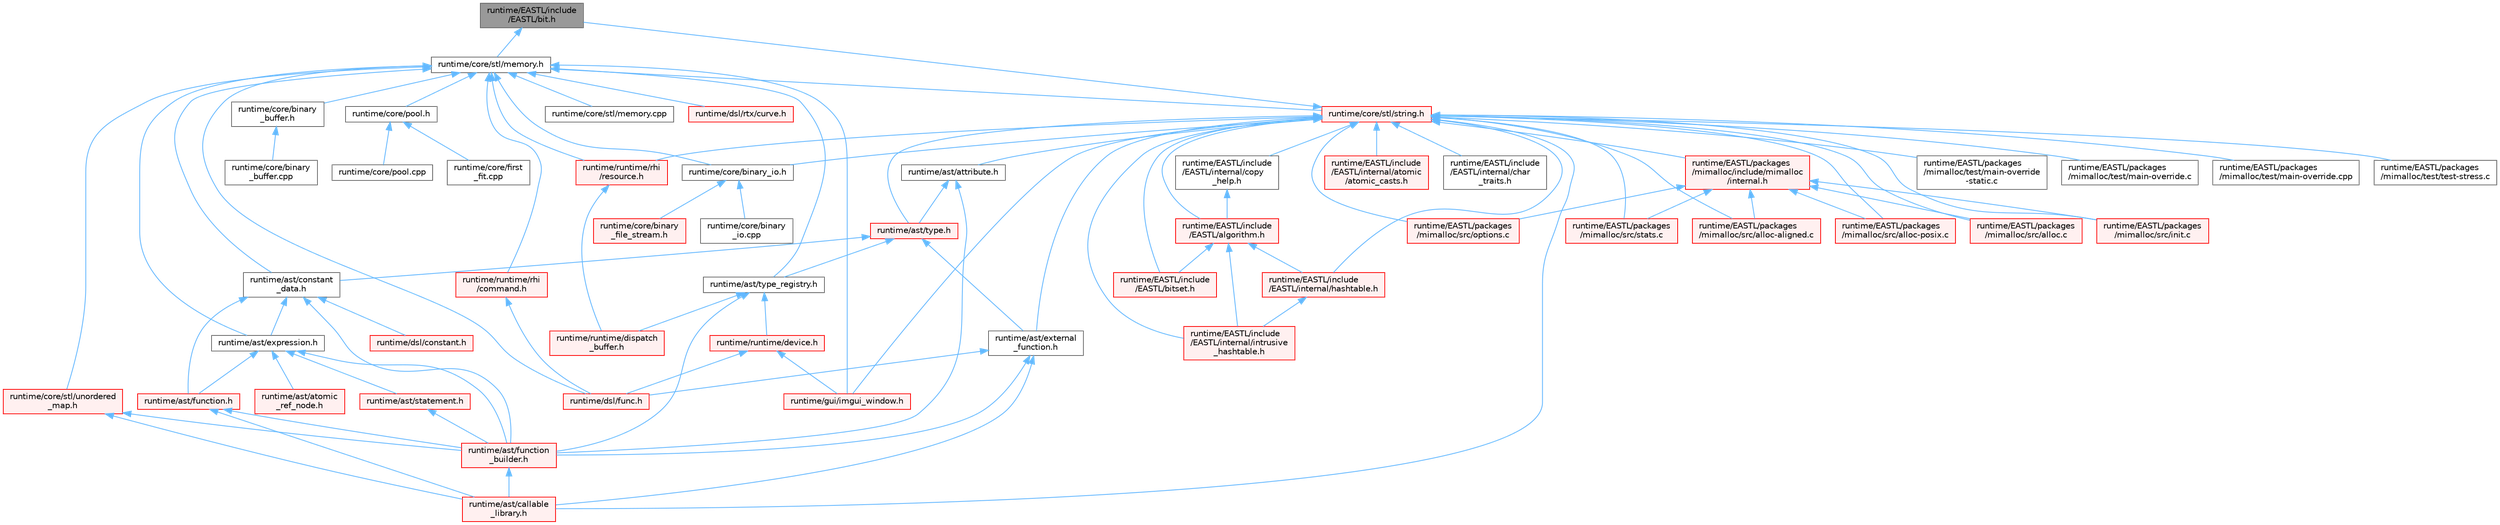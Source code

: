 digraph "runtime/EASTL/include/EASTL/bit.h"
{
 // LATEX_PDF_SIZE
  bgcolor="transparent";
  edge [fontname=Helvetica,fontsize=10,labelfontname=Helvetica,labelfontsize=10];
  node [fontname=Helvetica,fontsize=10,shape=box,height=0.2,width=0.4];
  Node1 [id="Node000001",label="runtime/EASTL/include\l/EASTL/bit.h",height=0.2,width=0.4,color="gray40", fillcolor="grey60", style="filled", fontcolor="black",tooltip=" "];
  Node1 -> Node2 [id="edge87_Node000001_Node000002",dir="back",color="steelblue1",style="solid",tooltip=" "];
  Node2 [id="Node000002",label="runtime/core/stl/memory.h",height=0.2,width=0.4,color="grey40", fillcolor="white", style="filled",URL="$core_2stl_2memory_8h.html",tooltip=" "];
  Node2 -> Node3 [id="edge88_Node000002_Node000003",dir="back",color="steelblue1",style="solid",tooltip=" "];
  Node3 [id="Node000003",label="runtime/ast/constant\l_data.h",height=0.2,width=0.4,color="grey40", fillcolor="white", style="filled",URL="$constant__data_8h.html",tooltip=" "];
  Node3 -> Node4 [id="edge89_Node000003_Node000004",dir="back",color="steelblue1",style="solid",tooltip=" "];
  Node4 [id="Node000004",label="runtime/ast/expression.h",height=0.2,width=0.4,color="grey40", fillcolor="white", style="filled",URL="$expression_8h.html",tooltip=" "];
  Node4 -> Node5 [id="edge90_Node000004_Node000005",dir="back",color="steelblue1",style="solid",tooltip=" "];
  Node5 [id="Node000005",label="runtime/ast/atomic\l_ref_node.h",height=0.2,width=0.4,color="red", fillcolor="#FFF0F0", style="filled",URL="$atomic__ref__node_8h.html",tooltip=" "];
  Node4 -> Node25 [id="edge91_Node000004_Node000025",dir="back",color="steelblue1",style="solid",tooltip=" "];
  Node25 [id="Node000025",label="runtime/ast/function.h",height=0.2,width=0.4,color="red", fillcolor="#FFF0F0", style="filled",URL="$ast_2function_8h.html",tooltip=" "];
  Node25 -> Node26 [id="edge92_Node000025_Node000026",dir="back",color="steelblue1",style="solid",tooltip=" "];
  Node26 [id="Node000026",label="runtime/ast/callable\l_library.h",height=0.2,width=0.4,color="red", fillcolor="#FFF0F0", style="filled",URL="$ast_2callable__library_8h.html",tooltip=" "];
  Node25 -> Node27 [id="edge93_Node000025_Node000027",dir="back",color="steelblue1",style="solid",tooltip=" "];
  Node27 [id="Node000027",label="runtime/ast/function\l_builder.h",height=0.2,width=0.4,color="red", fillcolor="#FFF0F0", style="filled",URL="$function__builder_8h.html",tooltip=" "];
  Node27 -> Node26 [id="edge94_Node000027_Node000026",dir="back",color="steelblue1",style="solid",tooltip=" "];
  Node4 -> Node27 [id="edge95_Node000004_Node000027",dir="back",color="steelblue1",style="solid",tooltip=" "];
  Node4 -> Node54 [id="edge96_Node000004_Node000054",dir="back",color="steelblue1",style="solid",tooltip=" "];
  Node54 [id="Node000054",label="runtime/ast/statement.h",height=0.2,width=0.4,color="red", fillcolor="#FFF0F0", style="filled",URL="$statement_8h.html",tooltip=" "];
  Node54 -> Node27 [id="edge97_Node000054_Node000027",dir="back",color="steelblue1",style="solid",tooltip=" "];
  Node3 -> Node25 [id="edge98_Node000003_Node000025",dir="back",color="steelblue1",style="solid",tooltip=" "];
  Node3 -> Node27 [id="edge99_Node000003_Node000027",dir="back",color="steelblue1",style="solid",tooltip=" "];
  Node3 -> Node29 [id="edge100_Node000003_Node000029",dir="back",color="steelblue1",style="solid",tooltip=" "];
  Node29 [id="Node000029",label="runtime/dsl/constant.h",height=0.2,width=0.4,color="red", fillcolor="#FFF0F0", style="filled",URL="$constant_8h.html",tooltip=" "];
  Node2 -> Node4 [id="edge101_Node000002_Node000004",dir="back",color="steelblue1",style="solid",tooltip=" "];
  Node2 -> Node55 [id="edge102_Node000002_Node000055",dir="back",color="steelblue1",style="solid",tooltip=" "];
  Node55 [id="Node000055",label="runtime/ast/type_registry.h",height=0.2,width=0.4,color="grey40", fillcolor="white", style="filled",URL="$type__registry_8h.html",tooltip=" "];
  Node55 -> Node27 [id="edge103_Node000055_Node000027",dir="back",color="steelblue1",style="solid",tooltip=" "];
  Node55 -> Node45 [id="edge104_Node000055_Node000045",dir="back",color="steelblue1",style="solid",tooltip=" "];
  Node45 [id="Node000045",label="runtime/runtime/device.h",height=0.2,width=0.4,color="red", fillcolor="#FFF0F0", style="filled",URL="$device_8h.html",tooltip=" "];
  Node45 -> Node8 [id="edge105_Node000045_Node000008",dir="back",color="steelblue1",style="solid",tooltip=" "];
  Node8 [id="Node000008",label="runtime/dsl/func.h",height=0.2,width=0.4,color="red", fillcolor="#FFF0F0", style="filled",URL="$func_8h.html",tooltip=" "];
  Node45 -> Node46 [id="edge106_Node000045_Node000046",dir="back",color="steelblue1",style="solid",tooltip=" "];
  Node46 [id="Node000046",label="runtime/gui/imgui_window.h",height=0.2,width=0.4,color="red", fillcolor="#FFF0F0", style="filled",URL="$imgui__window_8h.html",tooltip=" "];
  Node55 -> Node47 [id="edge107_Node000055_Node000047",dir="back",color="steelblue1",style="solid",tooltip=" "];
  Node47 [id="Node000047",label="runtime/runtime/dispatch\l_buffer.h",height=0.2,width=0.4,color="red", fillcolor="#FFF0F0", style="filled",URL="$dispatch__buffer_8h.html",tooltip=" "];
  Node2 -> Node56 [id="edge108_Node000002_Node000056",dir="back",color="steelblue1",style="solid",tooltip=" "];
  Node56 [id="Node000056",label="runtime/core/binary\l_buffer.h",height=0.2,width=0.4,color="grey40", fillcolor="white", style="filled",URL="$binary__buffer_8h.html",tooltip=" "];
  Node56 -> Node57 [id="edge109_Node000056_Node000057",dir="back",color="steelblue1",style="solid",tooltip=" "];
  Node57 [id="Node000057",label="runtime/core/binary\l_buffer.cpp",height=0.2,width=0.4,color="grey40", fillcolor="white", style="filled",URL="$binary__buffer_8cpp.html",tooltip=" "];
  Node2 -> Node58 [id="edge110_Node000002_Node000058",dir="back",color="steelblue1",style="solid",tooltip=" "];
  Node58 [id="Node000058",label="runtime/core/binary_io.h",height=0.2,width=0.4,color="grey40", fillcolor="white", style="filled",URL="$binary__io_8h.html",tooltip=" "];
  Node58 -> Node59 [id="edge111_Node000058_Node000059",dir="back",color="steelblue1",style="solid",tooltip=" "];
  Node59 [id="Node000059",label="runtime/core/binary\l_file_stream.h",height=0.2,width=0.4,color="red", fillcolor="#FFF0F0", style="filled",URL="$binary__file__stream_8h.html",tooltip=" "];
  Node58 -> Node61 [id="edge112_Node000058_Node000061",dir="back",color="steelblue1",style="solid",tooltip=" "];
  Node61 [id="Node000061",label="runtime/core/binary\l_io.cpp",height=0.2,width=0.4,color="grey40", fillcolor="white", style="filled",URL="$binary__io_8cpp.html",tooltip=" "];
  Node2 -> Node62 [id="edge113_Node000002_Node000062",dir="back",color="steelblue1",style="solid",tooltip=" "];
  Node62 [id="Node000062",label="runtime/core/pool.h",height=0.2,width=0.4,color="grey40", fillcolor="white", style="filled",URL="$core_2pool_8h.html",tooltip=" "];
  Node62 -> Node63 [id="edge114_Node000062_Node000063",dir="back",color="steelblue1",style="solid",tooltip=" "];
  Node63 [id="Node000063",label="runtime/core/first\l_fit.cpp",height=0.2,width=0.4,color="grey40", fillcolor="white", style="filled",URL="$first__fit_8cpp.html",tooltip=" "];
  Node62 -> Node64 [id="edge115_Node000062_Node000064",dir="back",color="steelblue1",style="solid",tooltip=" "];
  Node64 [id="Node000064",label="runtime/core/pool.cpp",height=0.2,width=0.4,color="grey40", fillcolor="white", style="filled",URL="$pool_8cpp.html",tooltip=" "];
  Node2 -> Node65 [id="edge116_Node000002_Node000065",dir="back",color="steelblue1",style="solid",tooltip=" "];
  Node65 [id="Node000065",label="runtime/core/stl/memory.cpp",height=0.2,width=0.4,color="grey40", fillcolor="white", style="filled",URL="$core_2stl_2memory_8cpp.html",tooltip=" "];
  Node2 -> Node66 [id="edge117_Node000002_Node000066",dir="back",color="steelblue1",style="solid",tooltip=" "];
  Node66 [id="Node000066",label="runtime/core/stl/string.h",height=0.2,width=0.4,color="red", fillcolor="#FFF0F0", style="filled",URL="$string_8h.html",tooltip=" "];
  Node66 -> Node67 [id="edge118_Node000066_Node000067",dir="back",color="steelblue1",style="solid",tooltip=" "];
  Node67 [id="Node000067",label="runtime/EASTL/include\l/EASTL/algorithm.h",height=0.2,width=0.4,color="red", fillcolor="#FFF0F0", style="filled",URL="$_e_a_s_t_l_2include_2_e_a_s_t_l_2algorithm_8h.html",tooltip=" "];
  Node67 -> Node79 [id="edge119_Node000067_Node000079",dir="back",color="steelblue1",style="solid",tooltip=" "];
  Node79 [id="Node000079",label="runtime/EASTL/include\l/EASTL/bitset.h",height=0.2,width=0.4,color="red", fillcolor="#FFF0F0", style="filled",URL="$bitset_8h.html",tooltip=" "];
  Node67 -> Node97 [id="edge120_Node000067_Node000097",dir="back",color="steelblue1",style="solid",tooltip=" "];
  Node97 [id="Node000097",label="runtime/EASTL/include\l/EASTL/internal/hashtable.h",height=0.2,width=0.4,color="red", fillcolor="#FFF0F0", style="filled",URL="$hashtable_8h.html",tooltip=" "];
  Node97 -> Node107 [id="edge121_Node000097_Node000107",dir="back",color="steelblue1",style="solid",tooltip=" "];
  Node107 [id="Node000107",label="runtime/EASTL/include\l/EASTL/internal/intrusive\l_hashtable.h",height=0.2,width=0.4,color="red", fillcolor="#FFF0F0", style="filled",URL="$intrusive__hashtable_8h.html",tooltip=" "];
  Node67 -> Node107 [id="edge122_Node000067_Node000107",dir="back",color="steelblue1",style="solid",tooltip=" "];
  Node66 -> Node1 [id="edge123_Node000066_Node000001",dir="back",color="steelblue1",style="solid",tooltip=" "];
  Node66 -> Node79 [id="edge124_Node000066_Node000079",dir="back",color="steelblue1",style="solid",tooltip=" "];
  Node66 -> Node166 [id="edge125_Node000066_Node000166",dir="back",color="steelblue1",style="solid",tooltip=" "];
  Node166 [id="Node000166",label="runtime/EASTL/include\l/EASTL/internal/atomic\l/atomic_casts.h",height=0.2,width=0.4,color="red", fillcolor="#FFF0F0", style="filled",URL="$atomic__casts_8h.html",tooltip=" "];
  Node66 -> Node170 [id="edge126_Node000066_Node000170",dir="back",color="steelblue1",style="solid",tooltip=" "];
  Node170 [id="Node000170",label="runtime/EASTL/include\l/EASTL/internal/char\l_traits.h",height=0.2,width=0.4,color="grey40", fillcolor="white", style="filled",URL="$char__traits_8h.html",tooltip=" "];
  Node66 -> Node171 [id="edge127_Node000066_Node000171",dir="back",color="steelblue1",style="solid",tooltip=" "];
  Node171 [id="Node000171",label="runtime/EASTL/include\l/EASTL/internal/copy\l_help.h",height=0.2,width=0.4,color="grey40", fillcolor="white", style="filled",URL="$copy__help_8h.html",tooltip=" "];
  Node171 -> Node67 [id="edge128_Node000171_Node000067",dir="back",color="steelblue1",style="solid",tooltip=" "];
  Node66 -> Node97 [id="edge129_Node000066_Node000097",dir="back",color="steelblue1",style="solid",tooltip=" "];
  Node66 -> Node107 [id="edge130_Node000066_Node000107",dir="back",color="steelblue1",style="solid",tooltip=" "];
  Node66 -> Node172 [id="edge131_Node000066_Node000172",dir="back",color="steelblue1",style="solid",tooltip=" "];
  Node172 [id="Node000172",label="runtime/EASTL/packages\l/mimalloc/include/mimalloc\l/internal.h",height=0.2,width=0.4,color="red", fillcolor="#FFF0F0", style="filled",URL="$_e_a_s_t_l_2packages_2mimalloc_2include_2mimalloc_2internal_8h.html",tooltip=" "];
  Node172 -> Node173 [id="edge132_Node000172_Node000173",dir="back",color="steelblue1",style="solid",tooltip=" "];
  Node173 [id="Node000173",label="runtime/EASTL/packages\l/mimalloc/src/alloc-aligned.c",height=0.2,width=0.4,color="red", fillcolor="#FFF0F0", style="filled",URL="$alloc-aligned_8c.html",tooltip=" "];
  Node172 -> Node176 [id="edge133_Node000172_Node000176",dir="back",color="steelblue1",style="solid",tooltip=" "];
  Node176 [id="Node000176",label="runtime/EASTL/packages\l/mimalloc/src/alloc-posix.c",height=0.2,width=0.4,color="red", fillcolor="#FFF0F0", style="filled",URL="$alloc-posix_8c.html",tooltip=" "];
  Node172 -> Node177 [id="edge134_Node000172_Node000177",dir="back",color="steelblue1",style="solid",tooltip=" "];
  Node177 [id="Node000177",label="runtime/EASTL/packages\l/mimalloc/src/alloc.c",height=0.2,width=0.4,color="red", fillcolor="#FFF0F0", style="filled",URL="$alloc_8c.html",tooltip=" "];
  Node172 -> Node183 [id="edge135_Node000172_Node000183",dir="back",color="steelblue1",style="solid",tooltip=" "];
  Node183 [id="Node000183",label="runtime/EASTL/packages\l/mimalloc/src/init.c",height=0.2,width=0.4,color="red", fillcolor="#FFF0F0", style="filled",URL="$_e_a_s_t_l_2packages_2mimalloc_2src_2init_8c.html",tooltip=" "];
  Node172 -> Node185 [id="edge136_Node000172_Node000185",dir="back",color="steelblue1",style="solid",tooltip=" "];
  Node185 [id="Node000185",label="runtime/EASTL/packages\l/mimalloc/src/options.c",height=0.2,width=0.4,color="red", fillcolor="#FFF0F0", style="filled",URL="$options_8c.html",tooltip=" "];
  Node172 -> Node198 [id="edge137_Node000172_Node000198",dir="back",color="steelblue1",style="solid",tooltip=" "];
  Node198 [id="Node000198",label="runtime/EASTL/packages\l/mimalloc/src/stats.c",height=0.2,width=0.4,color="red", fillcolor="#FFF0F0", style="filled",URL="$stats_8c.html",tooltip=" "];
  Node66 -> Node173 [id="edge138_Node000066_Node000173",dir="back",color="steelblue1",style="solid",tooltip=" "];
  Node66 -> Node176 [id="edge139_Node000066_Node000176",dir="back",color="steelblue1",style="solid",tooltip=" "];
  Node66 -> Node177 [id="edge140_Node000066_Node000177",dir="back",color="steelblue1",style="solid",tooltip=" "];
  Node66 -> Node183 [id="edge141_Node000066_Node000183",dir="back",color="steelblue1",style="solid",tooltip=" "];
  Node66 -> Node185 [id="edge142_Node000066_Node000185",dir="back",color="steelblue1",style="solid",tooltip=" "];
  Node66 -> Node198 [id="edge143_Node000066_Node000198",dir="back",color="steelblue1",style="solid",tooltip=" "];
  Node66 -> Node199 [id="edge144_Node000066_Node000199",dir="back",color="steelblue1",style="solid",tooltip=" "];
  Node199 [id="Node000199",label="runtime/EASTL/packages\l/mimalloc/test/main-override\l-static.c",height=0.2,width=0.4,color="grey40", fillcolor="white", style="filled",URL="$main-override-static_8c.html",tooltip=" "];
  Node66 -> Node200 [id="edge145_Node000066_Node000200",dir="back",color="steelblue1",style="solid",tooltip=" "];
  Node200 [id="Node000200",label="runtime/EASTL/packages\l/mimalloc/test/main-override.c",height=0.2,width=0.4,color="grey40", fillcolor="white", style="filled",URL="$main-override_8c.html",tooltip=" "];
  Node66 -> Node201 [id="edge146_Node000066_Node000201",dir="back",color="steelblue1",style="solid",tooltip=" "];
  Node201 [id="Node000201",label="runtime/EASTL/packages\l/mimalloc/test/main-override.cpp",height=0.2,width=0.4,color="grey40", fillcolor="white", style="filled",URL="$main-override_8cpp.html",tooltip=" "];
  Node66 -> Node202 [id="edge147_Node000066_Node000202",dir="back",color="steelblue1",style="solid",tooltip=" "];
  Node202 [id="Node000202",label="runtime/EASTL/packages\l/mimalloc/test/test-stress.c",height=0.2,width=0.4,color="grey40", fillcolor="white", style="filled",URL="$test-stress_8c.html",tooltip=" "];
  Node66 -> Node203 [id="edge148_Node000066_Node000203",dir="back",color="steelblue1",style="solid",tooltip=" "];
  Node203 [id="Node000203",label="runtime/ast/attribute.h",height=0.2,width=0.4,color="grey40", fillcolor="white", style="filled",URL="$attribute_8h.html",tooltip=" "];
  Node203 -> Node27 [id="edge149_Node000203_Node000027",dir="back",color="steelblue1",style="solid",tooltip=" "];
  Node203 -> Node83 [id="edge150_Node000203_Node000083",dir="back",color="steelblue1",style="solid",tooltip=" "];
  Node83 [id="Node000083",label="runtime/ast/type.h",height=0.2,width=0.4,color="red", fillcolor="#FFF0F0", style="filled",URL="$type_8h.html",tooltip=" "];
  Node83 -> Node3 [id="edge151_Node000083_Node000003",dir="back",color="steelblue1",style="solid",tooltip=" "];
  Node83 -> Node82 [id="edge152_Node000083_Node000082",dir="back",color="steelblue1",style="solid",tooltip=" "];
  Node82 [id="Node000082",label="runtime/ast/external\l_function.h",height=0.2,width=0.4,color="grey40", fillcolor="white", style="filled",URL="$external__function_8h.html",tooltip=" "];
  Node82 -> Node26 [id="edge153_Node000082_Node000026",dir="back",color="steelblue1",style="solid",tooltip=" "];
  Node82 -> Node27 [id="edge154_Node000082_Node000027",dir="back",color="steelblue1",style="solid",tooltip=" "];
  Node82 -> Node8 [id="edge155_Node000082_Node000008",dir="back",color="steelblue1",style="solid",tooltip=" "];
  Node83 -> Node55 [id="edge156_Node000083_Node000055",dir="back",color="steelblue1",style="solid",tooltip=" "];
  Node66 -> Node26 [id="edge157_Node000066_Node000026",dir="back",color="steelblue1",style="solid",tooltip=" "];
  Node66 -> Node82 [id="edge158_Node000066_Node000082",dir="back",color="steelblue1",style="solid",tooltip=" "];
  Node66 -> Node83 [id="edge159_Node000066_Node000083",dir="back",color="steelblue1",style="solid",tooltip=" "];
  Node66 -> Node58 [id="edge160_Node000066_Node000058",dir="back",color="steelblue1",style="solid",tooltip=" "];
  Node66 -> Node46 [id="edge161_Node000066_Node000046",dir="back",color="steelblue1",style="solid",tooltip=" "];
  Node66 -> Node215 [id="edge162_Node000066_Node000215",dir="back",color="steelblue1",style="solid",tooltip=" "];
  Node215 [id="Node000215",label="runtime/runtime/rhi\l/resource.h",height=0.2,width=0.4,color="red", fillcolor="#FFF0F0", style="filled",URL="$runtime_2rhi_2resource_8h.html",tooltip=" "];
  Node215 -> Node47 [id="edge163_Node000215_Node000047",dir="back",color="steelblue1",style="solid",tooltip=" "];
  Node2 -> Node87 [id="edge164_Node000002_Node000087",dir="back",color="steelblue1",style="solid",tooltip=" "];
  Node87 [id="Node000087",label="runtime/core/stl/unordered\l_map.h",height=0.2,width=0.4,color="red", fillcolor="#FFF0F0", style="filled",URL="$core_2stl_2unordered__map_8h.html",tooltip=" "];
  Node87 -> Node26 [id="edge165_Node000087_Node000026",dir="back",color="steelblue1",style="solid",tooltip=" "];
  Node87 -> Node27 [id="edge166_Node000087_Node000027",dir="back",color="steelblue1",style="solid",tooltip=" "];
  Node2 -> Node8 [id="edge167_Node000002_Node000008",dir="back",color="steelblue1",style="solid",tooltip=" "];
  Node2 -> Node37 [id="edge168_Node000002_Node000037",dir="back",color="steelblue1",style="solid",tooltip=" "];
  Node37 [id="Node000037",label="runtime/dsl/rtx/curve.h",height=0.2,width=0.4,color="red", fillcolor="#FFF0F0", style="filled",URL="$dsl_2rtx_2curve_8h.html",tooltip=" "];
  Node2 -> Node46 [id="edge169_Node000002_Node000046",dir="back",color="steelblue1",style="solid",tooltip=" "];
  Node2 -> Node72 [id="edge170_Node000002_Node000072",dir="back",color="steelblue1",style="solid",tooltip=" "];
  Node72 [id="Node000072",label="runtime/runtime/rhi\l/command.h",height=0.2,width=0.4,color="red", fillcolor="#FFF0F0", style="filled",URL="$command_8h.html",tooltip=" "];
  Node72 -> Node8 [id="edge171_Node000072_Node000008",dir="back",color="steelblue1",style="solid",tooltip=" "];
  Node2 -> Node215 [id="edge172_Node000002_Node000215",dir="back",color="steelblue1",style="solid",tooltip=" "];
}
